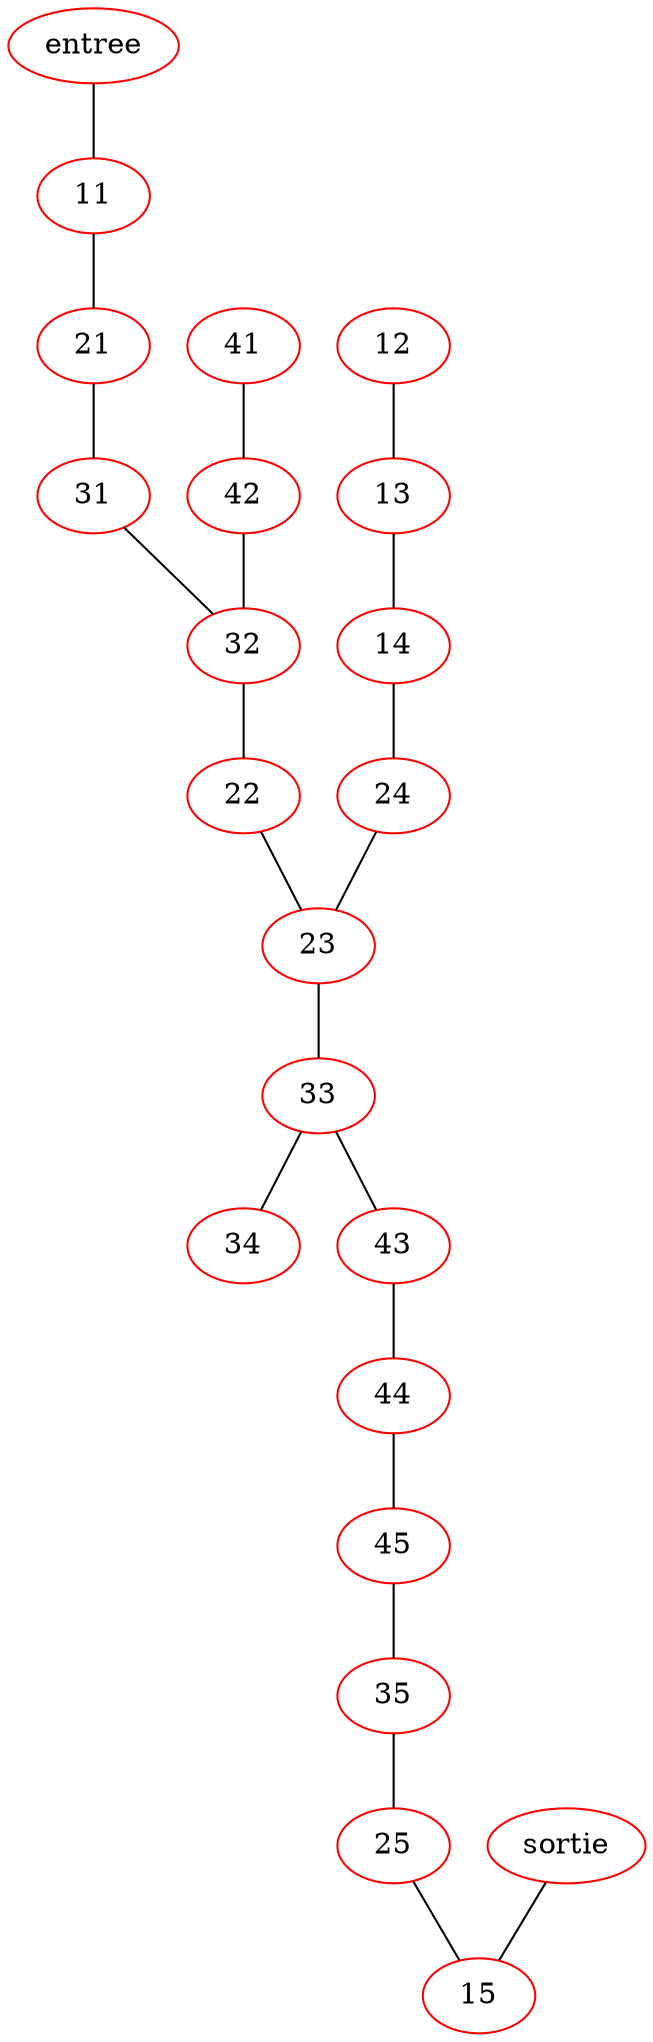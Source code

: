 graph{
entree [color=red]
sortie [color=red]
11 [color=red]
12 [color=red]
13 [color=red]
14 [color=red]
15 [color=red]
21 [color=red]
22 [color=red]
23 [color=red]
24 [color=red]
25 [color=red]
31 [color=red]
32 [color=red]
33 [color=red]
34 [color=red]
35 [color=red]
41 [color=red]
42 [color=red]
43 [color=red]
44 [color=red]
45 [color=red]
entree -- 11
sortie -- 15
11 -- 21
21 -- 31
31 -- 32
41 -- 42
42 -- 32
32 -- 22
22 -- 23
12 -- 13
13 -- 14
14 -- 24
24 -- 23
23 -- 33
33 -- 34
33 -- 43
43 -- 44
44 -- 45
45 -- 35
35 -- 25
25 -- 15
}